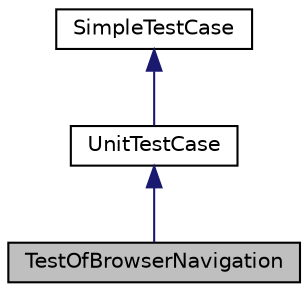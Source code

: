 digraph "TestOfBrowserNavigation"
{
  edge [fontname="Helvetica",fontsize="10",labelfontname="Helvetica",labelfontsize="10"];
  node [fontname="Helvetica",fontsize="10",shape=record];
  Node1 [label="TestOfBrowserNavigation",height=0.2,width=0.4,color="black", fillcolor="grey75", style="filled" fontcolor="black"];
  Node2 -> Node1 [dir="back",color="midnightblue",fontsize="10",style="solid",fontname="Helvetica"];
  Node2 [label="UnitTestCase",height=0.2,width=0.4,color="black", fillcolor="white", style="filled",URL="$class_unit_test_case.html"];
  Node3 -> Node2 [dir="back",color="midnightblue",fontsize="10",style="solid",fontname="Helvetica"];
  Node3 [label="SimpleTestCase",height=0.2,width=0.4,color="black", fillcolor="white", style="filled",URL="$class_simple_test_case.html"];
}
